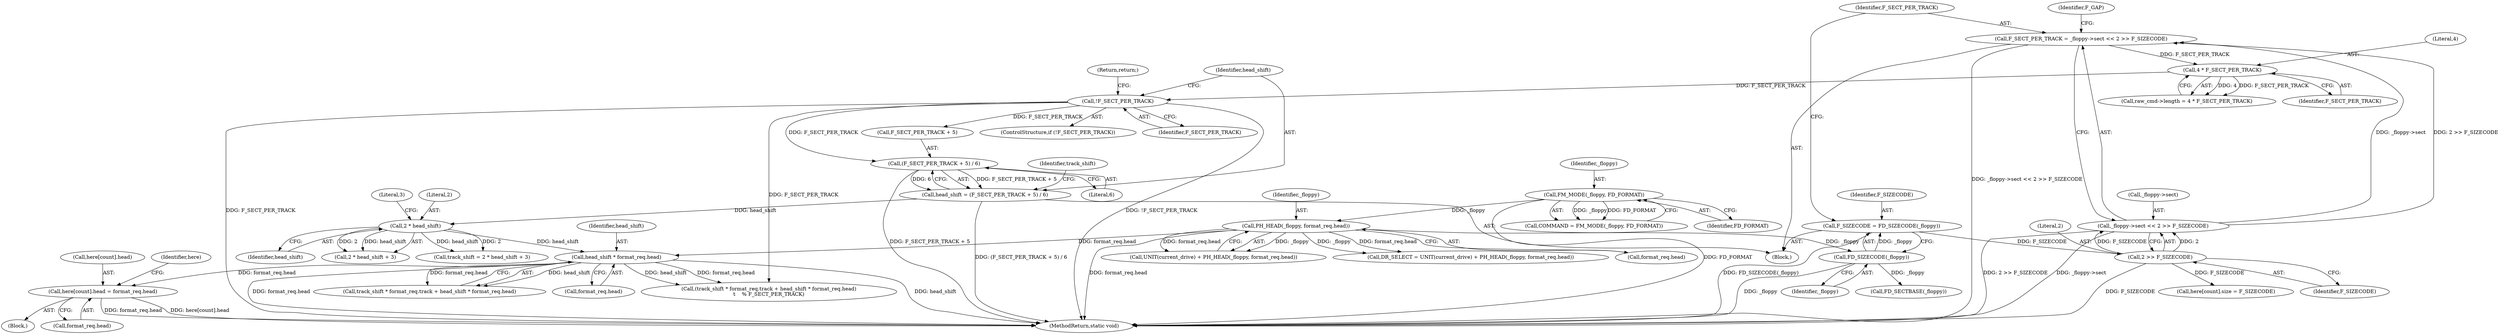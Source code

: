 digraph "0_linux_f3554aeb991214cbfafd17d55e2bfddb50282e32_0@array" {
"1000263" [label="(Call,here[count].head = format_req.head)"];
"1000227" [label="(Call,head_shift * format_req.head)"];
"1000214" [label="(Call,2 * head_shift)"];
"1000204" [label="(Call,head_shift = (F_SECT_PER_TRACK + 5) / 6)"];
"1000206" [label="(Call,(F_SECT_PER_TRACK + 5) / 6)"];
"1000201" [label="(Call,!F_SECT_PER_TRACK)"];
"1000197" [label="(Call,4 * F_SECT_PER_TRACK)"];
"1000171" [label="(Call,F_SECT_PER_TRACK = _floppy->sect << 2 >> F_SIZECODE)"];
"1000173" [label="(Call,_floppy->sect << 2 >> F_SIZECODE)"];
"1000177" [label="(Call,2 >> F_SIZECODE)"];
"1000167" [label="(Call,F_SIZECODE = FD_SIZECODE(_floppy))"];
"1000169" [label="(Call,FD_SIZECODE(_floppy))"];
"1000162" [label="(Call,PH_HEAD(_floppy, format_req.head))"];
"1000154" [label="(Call,FM_MODE(_floppy, FD_FORMAT))"];
"1000214" [label="(Call,2 * head_shift)"];
"1000193" [label="(Call,raw_cmd->length = 4 * F_SECT_PER_TRACK)"];
"1000199" [label="(Identifier,F_SECT_PER_TRACK)"];
"1000253" [label="(Block,)"];
"1000269" [label="(Call,format_req.head)"];
"1000217" [label="(Literal,3)"];
"1000213" [label="(Call,2 * head_shift + 3)"];
"1000170" [label="(Identifier,_floppy)"];
"1000264" [label="(Call,here[count].head)"];
"1000211" [label="(Call,track_shift = 2 * head_shift + 3)"];
"1000200" [label="(ControlStructure,if (!F_SECT_PER_TRACK))"];
"1000207" [label="(Call,F_SECT_PER_TRACK + 5)"];
"1000163" [label="(Identifier,_floppy)"];
"1000202" [label="(Identifier,F_SECT_PER_TRACK)"];
"1000169" [label="(Call,FD_SIZECODE(_floppy))"];
"1000216" [label="(Identifier,head_shift)"];
"1000212" [label="(Identifier,track_shift)"];
"1000172" [label="(Identifier,F_SECT_PER_TRACK)"];
"1000162" [label="(Call,PH_HEAD(_floppy, format_req.head))"];
"1000203" [label="(Return,return;)"];
"1000159" [label="(Call,UNIT(current_drive) + PH_HEAD(_floppy, format_req.head))"];
"1000358" [label="(Call,FD_SECTBASE(_floppy))"];
"1000167" [label="(Call,F_SIZECODE = FD_SIZECODE(_floppy))"];
"1000263" [label="(Call,here[count].head = format_req.head)"];
"1000201" [label="(Call,!F_SECT_PER_TRACK)"];
"1000156" [label="(Identifier,FD_FORMAT)"];
"1000157" [label="(Call,DR_SELECT = UNIT(current_drive) + PH_HEAD(_floppy, format_req.head))"];
"1000210" [label="(Literal,6)"];
"1000171" [label="(Call,F_SECT_PER_TRACK = _floppy->sect << 2 >> F_SIZECODE)"];
"1000155" [label="(Identifier,_floppy)"];
"1000173" [label="(Call,_floppy->sect << 2 >> F_SIZECODE)"];
"1000206" [label="(Call,(F_SECT_PER_TRACK + 5) / 6)"];
"1000220" [label="(Call,(track_shift * format_req.track + head_shift * format_req.head)\n\t    % F_SECT_PER_TRACK)"];
"1000174" [label="(Call,_floppy->sect)"];
"1000215" [label="(Literal,2)"];
"1000181" [label="(Identifier,F_GAP)"];
"1000198" [label="(Literal,4)"];
"1000168" [label="(Identifier,F_SIZECODE)"];
"1000228" [label="(Identifier,head_shift)"];
"1000227" [label="(Call,head_shift * format_req.head)"];
"1000275" [label="(Identifier,here)"];
"1000109" [label="(Block,)"];
"1000178" [label="(Literal,2)"];
"1000177" [label="(Call,2 >> F_SIZECODE)"];
"1000152" [label="(Call,COMMAND = FM_MODE(_floppy, FD_FORMAT))"];
"1000361" [label="(MethodReturn,static void)"];
"1000204" [label="(Call,head_shift = (F_SECT_PER_TRACK + 5) / 6)"];
"1000205" [label="(Identifier,head_shift)"];
"1000164" [label="(Call,format_req.head)"];
"1000197" [label="(Call,4 * F_SECT_PER_TRACK)"];
"1000179" [label="(Identifier,F_SIZECODE)"];
"1000279" [label="(Call,here[count].size = F_SIZECODE)"];
"1000154" [label="(Call,FM_MODE(_floppy, FD_FORMAT))"];
"1000221" [label="(Call,track_shift * format_req.track + head_shift * format_req.head)"];
"1000229" [label="(Call,format_req.head)"];
"1000263" -> "1000253"  [label="AST: "];
"1000263" -> "1000269"  [label="CFG: "];
"1000264" -> "1000263"  [label="AST: "];
"1000269" -> "1000263"  [label="AST: "];
"1000275" -> "1000263"  [label="CFG: "];
"1000263" -> "1000361"  [label="DDG: format_req.head"];
"1000263" -> "1000361"  [label="DDG: here[count].head"];
"1000227" -> "1000263"  [label="DDG: format_req.head"];
"1000227" -> "1000221"  [label="AST: "];
"1000227" -> "1000229"  [label="CFG: "];
"1000228" -> "1000227"  [label="AST: "];
"1000229" -> "1000227"  [label="AST: "];
"1000221" -> "1000227"  [label="CFG: "];
"1000227" -> "1000361"  [label="DDG: head_shift"];
"1000227" -> "1000361"  [label="DDG: format_req.head"];
"1000227" -> "1000220"  [label="DDG: head_shift"];
"1000227" -> "1000220"  [label="DDG: format_req.head"];
"1000227" -> "1000221"  [label="DDG: head_shift"];
"1000227" -> "1000221"  [label="DDG: format_req.head"];
"1000214" -> "1000227"  [label="DDG: head_shift"];
"1000162" -> "1000227"  [label="DDG: format_req.head"];
"1000214" -> "1000213"  [label="AST: "];
"1000214" -> "1000216"  [label="CFG: "];
"1000215" -> "1000214"  [label="AST: "];
"1000216" -> "1000214"  [label="AST: "];
"1000217" -> "1000214"  [label="CFG: "];
"1000214" -> "1000211"  [label="DDG: 2"];
"1000214" -> "1000211"  [label="DDG: head_shift"];
"1000214" -> "1000213"  [label="DDG: 2"];
"1000214" -> "1000213"  [label="DDG: head_shift"];
"1000204" -> "1000214"  [label="DDG: head_shift"];
"1000204" -> "1000109"  [label="AST: "];
"1000204" -> "1000206"  [label="CFG: "];
"1000205" -> "1000204"  [label="AST: "];
"1000206" -> "1000204"  [label="AST: "];
"1000212" -> "1000204"  [label="CFG: "];
"1000204" -> "1000361"  [label="DDG: (F_SECT_PER_TRACK + 5) / 6"];
"1000206" -> "1000204"  [label="DDG: F_SECT_PER_TRACK + 5"];
"1000206" -> "1000204"  [label="DDG: 6"];
"1000206" -> "1000210"  [label="CFG: "];
"1000207" -> "1000206"  [label="AST: "];
"1000210" -> "1000206"  [label="AST: "];
"1000206" -> "1000361"  [label="DDG: F_SECT_PER_TRACK + 5"];
"1000201" -> "1000206"  [label="DDG: F_SECT_PER_TRACK"];
"1000201" -> "1000200"  [label="AST: "];
"1000201" -> "1000202"  [label="CFG: "];
"1000202" -> "1000201"  [label="AST: "];
"1000203" -> "1000201"  [label="CFG: "];
"1000205" -> "1000201"  [label="CFG: "];
"1000201" -> "1000361"  [label="DDG: !F_SECT_PER_TRACK"];
"1000201" -> "1000361"  [label="DDG: F_SECT_PER_TRACK"];
"1000197" -> "1000201"  [label="DDG: F_SECT_PER_TRACK"];
"1000201" -> "1000207"  [label="DDG: F_SECT_PER_TRACK"];
"1000201" -> "1000220"  [label="DDG: F_SECT_PER_TRACK"];
"1000197" -> "1000193"  [label="AST: "];
"1000197" -> "1000199"  [label="CFG: "];
"1000198" -> "1000197"  [label="AST: "];
"1000199" -> "1000197"  [label="AST: "];
"1000193" -> "1000197"  [label="CFG: "];
"1000197" -> "1000193"  [label="DDG: 4"];
"1000197" -> "1000193"  [label="DDG: F_SECT_PER_TRACK"];
"1000171" -> "1000197"  [label="DDG: F_SECT_PER_TRACK"];
"1000171" -> "1000109"  [label="AST: "];
"1000171" -> "1000173"  [label="CFG: "];
"1000172" -> "1000171"  [label="AST: "];
"1000173" -> "1000171"  [label="AST: "];
"1000181" -> "1000171"  [label="CFG: "];
"1000171" -> "1000361"  [label="DDG: _floppy->sect << 2 >> F_SIZECODE"];
"1000173" -> "1000171"  [label="DDG: _floppy->sect"];
"1000173" -> "1000171"  [label="DDG: 2 >> F_SIZECODE"];
"1000173" -> "1000177"  [label="CFG: "];
"1000174" -> "1000173"  [label="AST: "];
"1000177" -> "1000173"  [label="AST: "];
"1000173" -> "1000361"  [label="DDG: 2 >> F_SIZECODE"];
"1000173" -> "1000361"  [label="DDG: _floppy->sect"];
"1000177" -> "1000173"  [label="DDG: 2"];
"1000177" -> "1000173"  [label="DDG: F_SIZECODE"];
"1000177" -> "1000179"  [label="CFG: "];
"1000178" -> "1000177"  [label="AST: "];
"1000179" -> "1000177"  [label="AST: "];
"1000177" -> "1000361"  [label="DDG: F_SIZECODE"];
"1000167" -> "1000177"  [label="DDG: F_SIZECODE"];
"1000177" -> "1000279"  [label="DDG: F_SIZECODE"];
"1000167" -> "1000109"  [label="AST: "];
"1000167" -> "1000169"  [label="CFG: "];
"1000168" -> "1000167"  [label="AST: "];
"1000169" -> "1000167"  [label="AST: "];
"1000172" -> "1000167"  [label="CFG: "];
"1000167" -> "1000361"  [label="DDG: FD_SIZECODE(_floppy)"];
"1000169" -> "1000167"  [label="DDG: _floppy"];
"1000169" -> "1000170"  [label="CFG: "];
"1000170" -> "1000169"  [label="AST: "];
"1000169" -> "1000361"  [label="DDG: _floppy"];
"1000162" -> "1000169"  [label="DDG: _floppy"];
"1000169" -> "1000358"  [label="DDG: _floppy"];
"1000162" -> "1000159"  [label="AST: "];
"1000162" -> "1000164"  [label="CFG: "];
"1000163" -> "1000162"  [label="AST: "];
"1000164" -> "1000162"  [label="AST: "];
"1000159" -> "1000162"  [label="CFG: "];
"1000162" -> "1000361"  [label="DDG: format_req.head"];
"1000162" -> "1000157"  [label="DDG: _floppy"];
"1000162" -> "1000157"  [label="DDG: format_req.head"];
"1000162" -> "1000159"  [label="DDG: _floppy"];
"1000162" -> "1000159"  [label="DDG: format_req.head"];
"1000154" -> "1000162"  [label="DDG: _floppy"];
"1000154" -> "1000152"  [label="AST: "];
"1000154" -> "1000156"  [label="CFG: "];
"1000155" -> "1000154"  [label="AST: "];
"1000156" -> "1000154"  [label="AST: "];
"1000152" -> "1000154"  [label="CFG: "];
"1000154" -> "1000361"  [label="DDG: FD_FORMAT"];
"1000154" -> "1000152"  [label="DDG: _floppy"];
"1000154" -> "1000152"  [label="DDG: FD_FORMAT"];
}

